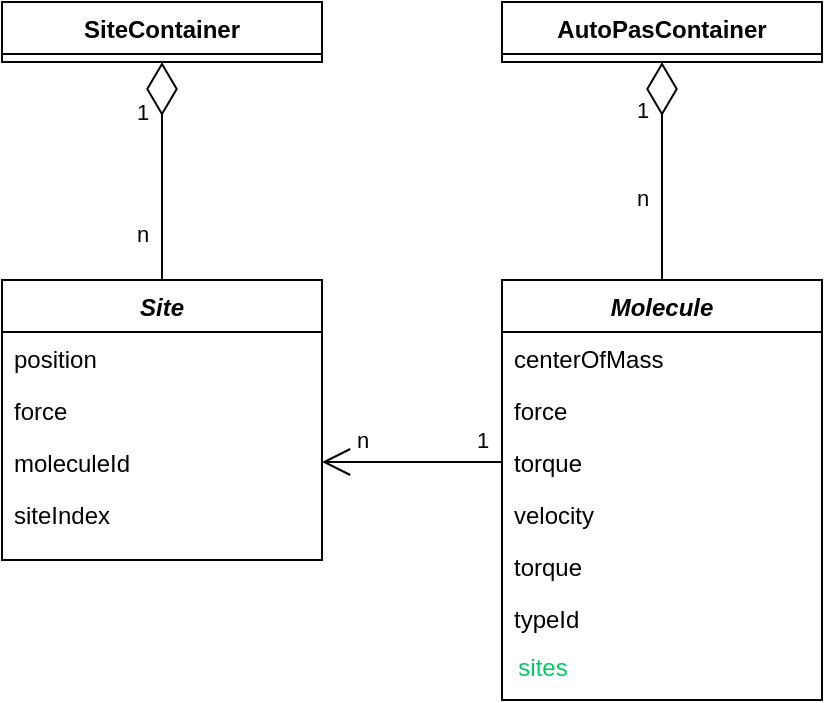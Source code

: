 <mxfile version="23.0.2" type="github">
  <diagram id="C5RBs43oDa-KdzZeNtuy" name="Page-1">
    <mxGraphModel dx="988" dy="527" grid="1" gridSize="10" guides="1" tooltips="1" connect="1" arrows="1" fold="1" page="1" pageScale="1" pageWidth="827" pageHeight="1169" math="0" shadow="0">
      <root>
        <mxCell id="WIyWlLk6GJQsqaUBKTNV-0" />
        <mxCell id="WIyWlLk6GJQsqaUBKTNV-1" parent="WIyWlLk6GJQsqaUBKTNV-0" />
        <mxCell id="pSGwMiGXPl1eBdHpLtPB-0" value="Site" style="swimlane;fontStyle=3;align=center;verticalAlign=top;childLayout=stackLayout;horizontal=1;startSize=26;horizontalStack=0;resizeParent=1;resizeLast=0;collapsible=1;marginBottom=0;rounded=0;shadow=0;strokeWidth=1;" vertex="1" parent="WIyWlLk6GJQsqaUBKTNV-1">
          <mxGeometry x="190" y="299" width="160" height="140" as="geometry">
            <mxRectangle x="230" y="140" width="160" height="26" as="alternateBounds" />
          </mxGeometry>
        </mxCell>
        <mxCell id="pSGwMiGXPl1eBdHpLtPB-1" value="position" style="text;align=left;verticalAlign=top;spacingLeft=4;spacingRight=4;overflow=hidden;rotatable=0;points=[[0,0.5],[1,0.5]];portConstraint=eastwest;" vertex="1" parent="pSGwMiGXPl1eBdHpLtPB-0">
          <mxGeometry y="26" width="160" height="26" as="geometry" />
        </mxCell>
        <mxCell id="pSGwMiGXPl1eBdHpLtPB-2" value="force" style="text;align=left;verticalAlign=top;spacingLeft=4;spacingRight=4;overflow=hidden;rotatable=0;points=[[0,0.5],[1,0.5]];portConstraint=eastwest;rounded=0;shadow=0;html=0;" vertex="1" parent="pSGwMiGXPl1eBdHpLtPB-0">
          <mxGeometry y="52" width="160" height="26" as="geometry" />
        </mxCell>
        <mxCell id="pSGwMiGXPl1eBdHpLtPB-3" value="moleculeId" style="text;align=left;verticalAlign=top;spacingLeft=4;spacingRight=4;overflow=hidden;rotatable=0;points=[[0,0.5],[1,0.5]];portConstraint=eastwest;rounded=0;shadow=0;html=0;" vertex="1" parent="pSGwMiGXPl1eBdHpLtPB-0">
          <mxGeometry y="78" width="160" height="26" as="geometry" />
        </mxCell>
        <mxCell id="pSGwMiGXPl1eBdHpLtPB-4" value="siteIndex" style="text;align=left;verticalAlign=top;spacingLeft=4;spacingRight=4;overflow=hidden;rotatable=0;points=[[0,0.5],[1,0.5]];portConstraint=eastwest;" vertex="1" parent="pSGwMiGXPl1eBdHpLtPB-0">
          <mxGeometry y="104" width="160" height="26" as="geometry" />
        </mxCell>
        <mxCell id="pSGwMiGXPl1eBdHpLtPB-5" value="AutoPasContainer" style="swimlane;fontStyle=1;align=center;verticalAlign=top;childLayout=stackLayout;horizontal=1;startSize=26;horizontalStack=0;resizeParent=1;resizeLast=0;collapsible=1;marginBottom=0;rounded=0;shadow=0;strokeWidth=1;" vertex="1" parent="WIyWlLk6GJQsqaUBKTNV-1">
          <mxGeometry x="440" y="160" width="160" height="30" as="geometry">
            <mxRectangle x="550" y="140" width="160" height="26" as="alternateBounds" />
          </mxGeometry>
        </mxCell>
        <mxCell id="pSGwMiGXPl1eBdHpLtPB-6" value="" style="endArrow=diamondThin;endFill=0;endSize=24;html=1;rounded=0;entryX=0.5;entryY=1;entryDx=0;entryDy=0;exitX=0.5;exitY=0;exitDx=0;exitDy=0;" edge="1" parent="WIyWlLk6GJQsqaUBKTNV-1" source="pSGwMiGXPl1eBdHpLtPB-9" target="pSGwMiGXPl1eBdHpLtPB-5">
          <mxGeometry width="160" relative="1" as="geometry">
            <mxPoint x="260" y="400" as="sourcePoint" />
            <mxPoint x="420" y="400" as="targetPoint" />
          </mxGeometry>
        </mxCell>
        <mxCell id="pSGwMiGXPl1eBdHpLtPB-7" value="n" style="edgeLabel;html=1;align=center;verticalAlign=middle;resizable=0;points=[];" vertex="1" connectable="0" parent="pSGwMiGXPl1eBdHpLtPB-6">
          <mxGeometry x="0.143" y="-1" relative="1" as="geometry">
            <mxPoint x="-11" y="21" as="offset" />
          </mxGeometry>
        </mxCell>
        <mxCell id="pSGwMiGXPl1eBdHpLtPB-8" value="1" style="edgeLabel;html=1;align=center;verticalAlign=middle;resizable=0;points=[];" vertex="1" connectable="0" parent="pSGwMiGXPl1eBdHpLtPB-6">
          <mxGeometry x="0.559" y="1" relative="1" as="geometry">
            <mxPoint x="-9" as="offset" />
          </mxGeometry>
        </mxCell>
        <mxCell id="pSGwMiGXPl1eBdHpLtPB-9" value="Molecule" style="swimlane;fontStyle=3;align=center;verticalAlign=top;childLayout=stackLayout;horizontal=1;startSize=26;horizontalStack=0;resizeParent=1;resizeLast=0;collapsible=1;marginBottom=0;rounded=0;shadow=0;strokeWidth=1;" vertex="1" parent="WIyWlLk6GJQsqaUBKTNV-1">
          <mxGeometry x="440" y="299" width="160" height="210" as="geometry">
            <mxRectangle x="230" y="140" width="160" height="26" as="alternateBounds" />
          </mxGeometry>
        </mxCell>
        <mxCell id="pSGwMiGXPl1eBdHpLtPB-10" value="centerOfMass" style="text;align=left;verticalAlign=top;spacingLeft=4;spacingRight=4;overflow=hidden;rotatable=0;points=[[0,0.5],[1,0.5]];portConstraint=eastwest;" vertex="1" parent="pSGwMiGXPl1eBdHpLtPB-9">
          <mxGeometry y="26" width="160" height="26" as="geometry" />
        </mxCell>
        <mxCell id="pSGwMiGXPl1eBdHpLtPB-11" value="force" style="text;align=left;verticalAlign=top;spacingLeft=4;spacingRight=4;overflow=hidden;rotatable=0;points=[[0,0.5],[1,0.5]];portConstraint=eastwest;rounded=0;shadow=0;html=0;" vertex="1" parent="pSGwMiGXPl1eBdHpLtPB-9">
          <mxGeometry y="52" width="160" height="26" as="geometry" />
        </mxCell>
        <mxCell id="pSGwMiGXPl1eBdHpLtPB-12" value="torque" style="text;align=left;verticalAlign=top;spacingLeft=4;spacingRight=4;overflow=hidden;rotatable=0;points=[[0,0.5],[1,0.5]];portConstraint=eastwest;rounded=0;shadow=0;html=0;" vertex="1" parent="pSGwMiGXPl1eBdHpLtPB-9">
          <mxGeometry y="78" width="160" height="26" as="geometry" />
        </mxCell>
        <mxCell id="pSGwMiGXPl1eBdHpLtPB-13" value="velocity" style="text;align=left;verticalAlign=top;spacingLeft=4;spacingRight=4;overflow=hidden;rotatable=0;points=[[0,0.5],[1,0.5]];portConstraint=eastwest;rounded=0;shadow=0;html=0;" vertex="1" parent="pSGwMiGXPl1eBdHpLtPB-9">
          <mxGeometry y="104" width="160" height="26" as="geometry" />
        </mxCell>
        <mxCell id="pSGwMiGXPl1eBdHpLtPB-14" value="torque" style="text;align=left;verticalAlign=top;spacingLeft=4;spacingRight=4;overflow=hidden;rotatable=0;points=[[0,0.5],[1,0.5]];portConstraint=eastwest;rounded=0;shadow=0;html=0;" vertex="1" parent="pSGwMiGXPl1eBdHpLtPB-9">
          <mxGeometry y="130" width="160" height="26" as="geometry" />
        </mxCell>
        <mxCell id="pSGwMiGXPl1eBdHpLtPB-15" value="typeId" style="text;align=left;verticalAlign=top;spacingLeft=4;spacingRight=4;overflow=hidden;rotatable=0;points=[[0,0.5],[1,0.5]];portConstraint=eastwest;rounded=0;shadow=0;html=0;" vertex="1" parent="pSGwMiGXPl1eBdHpLtPB-9">
          <mxGeometry y="156" width="160" height="24" as="geometry" />
        </mxCell>
        <mxCell id="pSGwMiGXPl1eBdHpLtPB-16" value="SiteContainer" style="swimlane;fontStyle=1;align=center;verticalAlign=top;childLayout=stackLayout;horizontal=1;startSize=26;horizontalStack=0;resizeParent=1;resizeParentMax=0;resizeLast=0;collapsible=1;marginBottom=0;whiteSpace=wrap;html=1;" vertex="1" parent="WIyWlLk6GJQsqaUBKTNV-1">
          <mxGeometry x="190" y="160" width="160" height="30" as="geometry" />
        </mxCell>
        <mxCell id="pSGwMiGXPl1eBdHpLtPB-17" value="" style="endArrow=diamondThin;endFill=0;endSize=24;html=1;rounded=0;exitX=0.5;exitY=0;exitDx=0;exitDy=0;entryX=0.5;entryY=1;entryDx=0;entryDy=0;" edge="1" parent="WIyWlLk6GJQsqaUBKTNV-1" source="pSGwMiGXPl1eBdHpLtPB-0" target="pSGwMiGXPl1eBdHpLtPB-16">
          <mxGeometry width="160" relative="1" as="geometry">
            <mxPoint x="300" y="270" as="sourcePoint" />
            <mxPoint x="260" y="190" as="targetPoint" />
          </mxGeometry>
        </mxCell>
        <mxCell id="pSGwMiGXPl1eBdHpLtPB-18" value="1" style="edgeLabel;html=1;align=center;verticalAlign=middle;resizable=0;points=[];" vertex="1" connectable="0" parent="pSGwMiGXPl1eBdHpLtPB-17">
          <mxGeometry x="0.543" relative="1" as="geometry">
            <mxPoint x="-10" as="offset" />
          </mxGeometry>
        </mxCell>
        <mxCell id="pSGwMiGXPl1eBdHpLtPB-19" value="n" style="edgeLabel;html=1;align=center;verticalAlign=middle;resizable=0;points=[];" vertex="1" connectable="0" parent="pSGwMiGXPl1eBdHpLtPB-17">
          <mxGeometry x="-0.581" y="-1" relative="1" as="geometry">
            <mxPoint x="-11" as="offset" />
          </mxGeometry>
        </mxCell>
        <mxCell id="pSGwMiGXPl1eBdHpLtPB-20" value="" style="endArrow=open;endFill=1;endSize=12;html=1;rounded=0;exitX=0;exitY=0.5;exitDx=0;exitDy=0;entryX=1;entryY=0.5;entryDx=0;entryDy=0;" edge="1" parent="WIyWlLk6GJQsqaUBKTNV-1" source="pSGwMiGXPl1eBdHpLtPB-12" target="pSGwMiGXPl1eBdHpLtPB-3">
          <mxGeometry width="160" relative="1" as="geometry">
            <mxPoint x="300" y="290" as="sourcePoint" />
            <mxPoint x="460" y="290" as="targetPoint" />
          </mxGeometry>
        </mxCell>
        <mxCell id="pSGwMiGXPl1eBdHpLtPB-21" value="1" style="edgeLabel;html=1;align=center;verticalAlign=middle;resizable=0;points=[];" vertex="1" connectable="0" parent="pSGwMiGXPl1eBdHpLtPB-20">
          <mxGeometry x="0.156" y="1" relative="1" as="geometry">
            <mxPoint x="42" y="-12" as="offset" />
          </mxGeometry>
        </mxCell>
        <mxCell id="pSGwMiGXPl1eBdHpLtPB-22" value="n" style="edgeLabel;html=1;align=center;verticalAlign=middle;resizable=0;points=[];" vertex="1" connectable="0" parent="pSGwMiGXPl1eBdHpLtPB-20">
          <mxGeometry x="0.43" y="-2" relative="1" as="geometry">
            <mxPoint x="-6" y="-9" as="offset" />
          </mxGeometry>
        </mxCell>
        <mxCell id="pSGwMiGXPl1eBdHpLtPB-55" value="&lt;font color=&quot;#00cc66&quot;&gt;sites&lt;/font&gt;" style="text;html=1;align=center;verticalAlign=middle;resizable=0;points=[];autosize=1;strokeColor=none;fillColor=none;" vertex="1" parent="WIyWlLk6GJQsqaUBKTNV-1">
          <mxGeometry x="435" y="478" width="50" height="30" as="geometry" />
        </mxCell>
      </root>
    </mxGraphModel>
  </diagram>
</mxfile>
